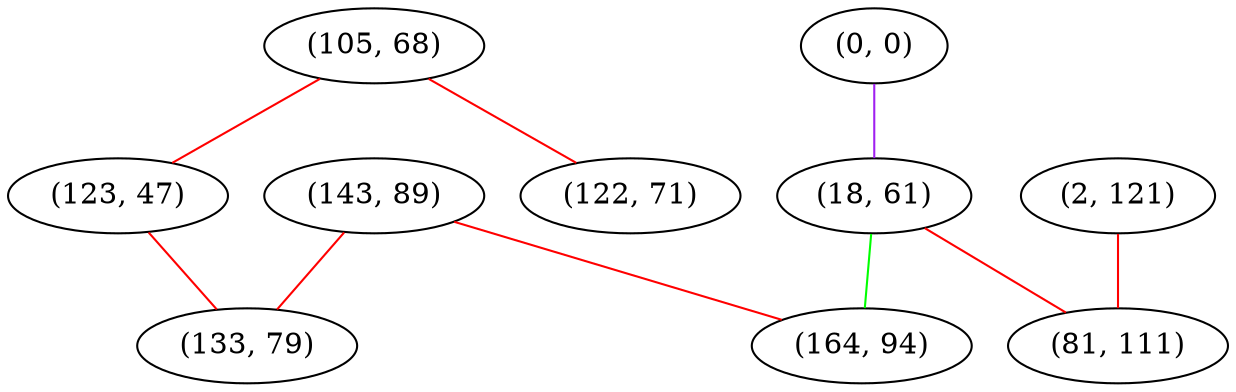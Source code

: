 graph "" {
"(0, 0)";
"(105, 68)";
"(143, 89)";
"(123, 47)";
"(18, 61)";
"(133, 79)";
"(2, 121)";
"(122, 71)";
"(164, 94)";
"(81, 111)";
"(0, 0)" -- "(18, 61)"  [color=purple, key=0, weight=4];
"(105, 68)" -- "(122, 71)"  [color=red, key=0, weight=1];
"(105, 68)" -- "(123, 47)"  [color=red, key=0, weight=1];
"(143, 89)" -- "(133, 79)"  [color=red, key=0, weight=1];
"(143, 89)" -- "(164, 94)"  [color=red, key=0, weight=1];
"(123, 47)" -- "(133, 79)"  [color=red, key=0, weight=1];
"(18, 61)" -- "(164, 94)"  [color=green, key=0, weight=2];
"(18, 61)" -- "(81, 111)"  [color=red, key=0, weight=1];
"(2, 121)" -- "(81, 111)"  [color=red, key=0, weight=1];
}
